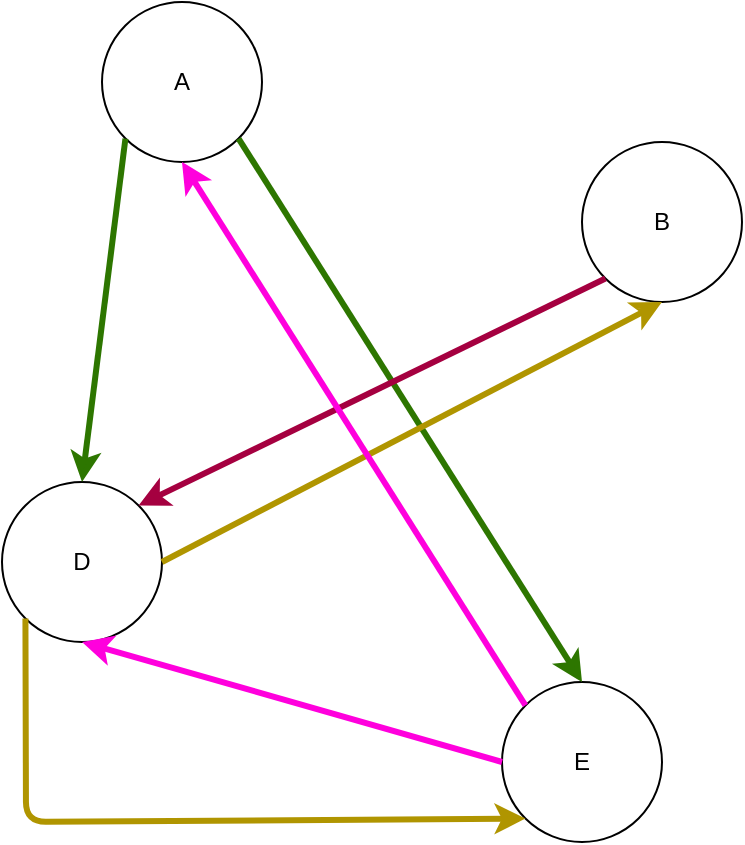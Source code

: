 <mxfile version="22.1.18" type="device">
  <diagram name="Page-1" id="vXkmFBnr3VTSZcOX7xIy">
    <mxGraphModel dx="1050" dy="621" grid="1" gridSize="10" guides="1" tooltips="1" connect="1" arrows="1" fold="1" page="1" pageScale="1" pageWidth="827" pageHeight="1169" math="0" shadow="0">
      <root>
        <mxCell id="0" />
        <mxCell id="1" parent="0" />
        <mxCell id="ilNUqLqgnKT2-Gk9MTL1-2" value="A" style="ellipse;whiteSpace=wrap;html=1;aspect=fixed;" vertex="1" parent="1">
          <mxGeometry x="240" y="140" width="80" height="80" as="geometry" />
        </mxCell>
        <mxCell id="ilNUqLqgnKT2-Gk9MTL1-3" value="B" style="ellipse;whiteSpace=wrap;html=1;aspect=fixed;" vertex="1" parent="1">
          <mxGeometry x="480" y="210" width="80" height="80" as="geometry" />
        </mxCell>
        <mxCell id="ilNUqLqgnKT2-Gk9MTL1-5" value="E" style="ellipse;whiteSpace=wrap;html=1;aspect=fixed;" vertex="1" parent="1">
          <mxGeometry x="440" y="480" width="80" height="80" as="geometry" />
        </mxCell>
        <mxCell id="ilNUqLqgnKT2-Gk9MTL1-6" value="D" style="ellipse;whiteSpace=wrap;html=1;aspect=fixed;" vertex="1" parent="1">
          <mxGeometry x="190" y="380" width="80" height="80" as="geometry" />
        </mxCell>
        <mxCell id="ilNUqLqgnKT2-Gk9MTL1-7" style="rounded=0;orthogonalLoop=1;jettySize=auto;html=1;entryX=0.5;entryY=0;entryDx=0;entryDy=0;strokeWidth=3;exitX=0;exitY=1;exitDx=0;exitDy=0;fillColor=#60a917;strokeColor=#2D7600;" edge="1" parent="1" source="ilNUqLqgnKT2-Gk9MTL1-2" target="ilNUqLqgnKT2-Gk9MTL1-6">
          <mxGeometry relative="1" as="geometry">
            <mxPoint x="327" y="204" as="sourcePoint" />
            <mxPoint x="650" y="330" as="targetPoint" />
          </mxGeometry>
        </mxCell>
        <mxCell id="ilNUqLqgnKT2-Gk9MTL1-8" style="rounded=0;orthogonalLoop=1;jettySize=auto;html=1;entryX=0.5;entryY=0;entryDx=0;entryDy=0;strokeWidth=3;exitX=1;exitY=1;exitDx=0;exitDy=0;fillColor=#60a917;strokeColor=#2D7600;" edge="1" parent="1" source="ilNUqLqgnKT2-Gk9MTL1-2" target="ilNUqLqgnKT2-Gk9MTL1-5">
          <mxGeometry relative="1" as="geometry">
            <mxPoint x="290" y="230" as="sourcePoint" />
            <mxPoint x="240" y="410" as="targetPoint" />
          </mxGeometry>
        </mxCell>
        <mxCell id="ilNUqLqgnKT2-Gk9MTL1-9" style="rounded=0;orthogonalLoop=1;jettySize=auto;html=1;entryX=1;entryY=0;entryDx=0;entryDy=0;strokeWidth=3;exitX=0;exitY=1;exitDx=0;exitDy=0;fillColor=#d80073;strokeColor=#A50040;" edge="1" parent="1" source="ilNUqLqgnKT2-Gk9MTL1-3" target="ilNUqLqgnKT2-Gk9MTL1-6">
          <mxGeometry relative="1" as="geometry">
            <mxPoint x="318" y="218" as="sourcePoint" />
            <mxPoint x="490" y="490" as="targetPoint" />
          </mxGeometry>
        </mxCell>
        <mxCell id="ilNUqLqgnKT2-Gk9MTL1-14" style="rounded=0;orthogonalLoop=1;jettySize=auto;html=1;entryX=0.5;entryY=1;entryDx=0;entryDy=0;strokeWidth=3;fillColor=#e3c800;strokeColor=#B09500;exitX=1;exitY=0.5;exitDx=0;exitDy=0;" edge="1" parent="1" source="ilNUqLqgnKT2-Gk9MTL1-6" target="ilNUqLqgnKT2-Gk9MTL1-3">
          <mxGeometry relative="1" as="geometry">
            <mxPoint x="260" y="422" as="sourcePoint" />
            <mxPoint x="268" y="422" as="targetPoint" />
          </mxGeometry>
        </mxCell>
        <mxCell id="ilNUqLqgnKT2-Gk9MTL1-15" style="rounded=1;orthogonalLoop=1;jettySize=auto;html=1;entryX=0;entryY=1;entryDx=0;entryDy=0;strokeWidth=3;fillColor=#e3c800;strokeColor=#B09500;exitX=0;exitY=1;exitDx=0;exitDy=0;curved=0;" edge="1" parent="1" source="ilNUqLqgnKT2-Gk9MTL1-6" target="ilNUqLqgnKT2-Gk9MTL1-5">
          <mxGeometry relative="1" as="geometry">
            <mxPoint x="280" y="450" as="sourcePoint" />
            <mxPoint x="580" y="170" as="targetPoint" />
            <Array as="points">
              <mxPoint x="202" y="550" />
            </Array>
          </mxGeometry>
        </mxCell>
        <mxCell id="ilNUqLqgnKT2-Gk9MTL1-16" style="rounded=0;orthogonalLoop=1;jettySize=auto;html=1;entryX=0.5;entryY=1;entryDx=0;entryDy=0;strokeWidth=3;fillColor=#d80073;strokeColor=#ff00dd;exitX=0;exitY=0;exitDx=0;exitDy=0;" edge="1" parent="1" source="ilNUqLqgnKT2-Gk9MTL1-5" target="ilNUqLqgnKT2-Gk9MTL1-2">
          <mxGeometry relative="1" as="geometry">
            <mxPoint x="240" y="490" as="sourcePoint" />
            <mxPoint x="450" y="530" as="targetPoint" />
          </mxGeometry>
        </mxCell>
        <mxCell id="ilNUqLqgnKT2-Gk9MTL1-17" style="rounded=0;orthogonalLoop=1;jettySize=auto;html=1;entryX=0.5;entryY=1;entryDx=0;entryDy=0;strokeWidth=3;fillColor=#d80073;strokeColor=#ff00dd;exitX=0;exitY=0.5;exitDx=0;exitDy=0;" edge="1" parent="1" source="ilNUqLqgnKT2-Gk9MTL1-5" target="ilNUqLqgnKT2-Gk9MTL1-6">
          <mxGeometry relative="1" as="geometry">
            <mxPoint x="462" y="502" as="sourcePoint" />
            <mxPoint x="290" y="230" as="targetPoint" />
          </mxGeometry>
        </mxCell>
      </root>
    </mxGraphModel>
  </diagram>
</mxfile>
